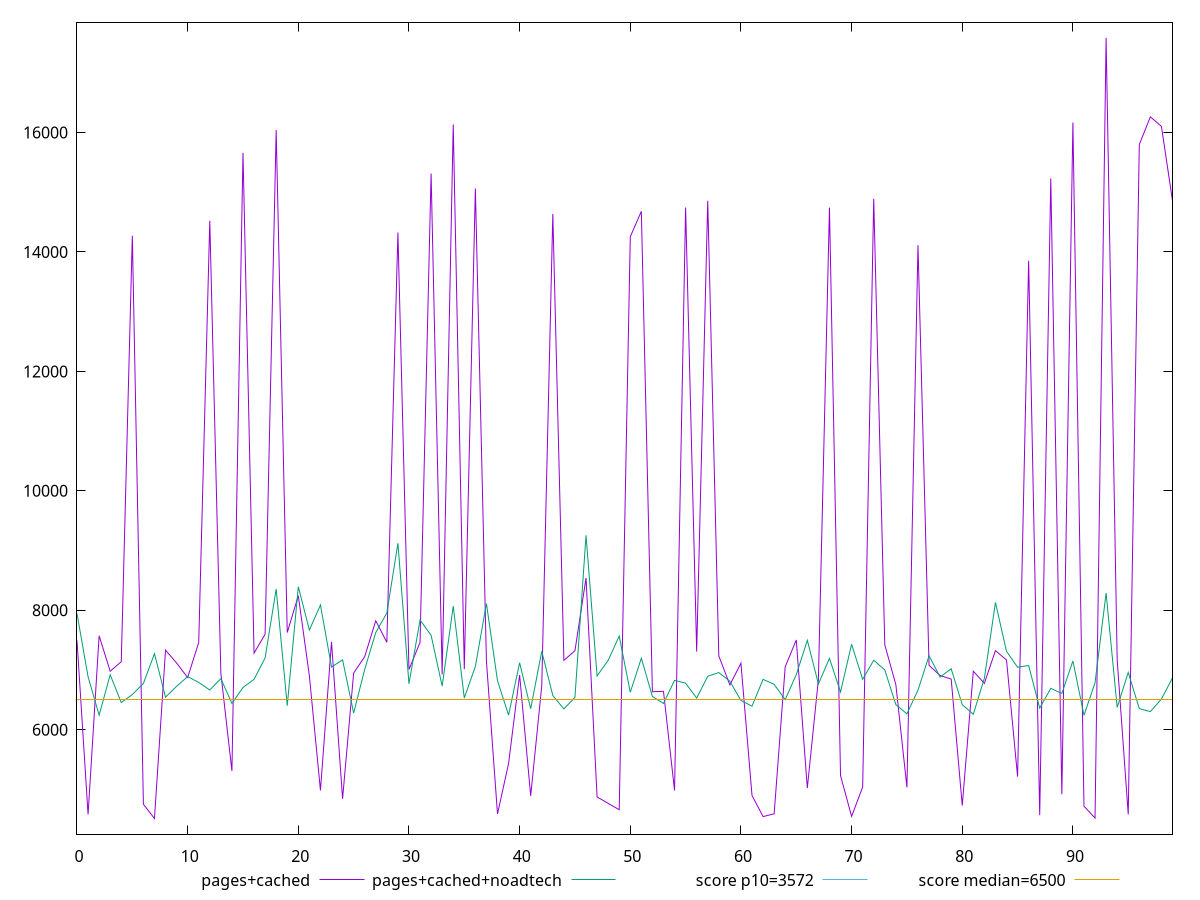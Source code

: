 reset

$pagesCached <<EOF
0 7494.531999999999
1 4582.128999999999
2 7573.011999999999
3 6979.609
4 7138.785
5 14272.422999999999
6 4752.724
7 4513.504999999999
8 7333.332
9 7116.928000000001
10 6874.024
11 7461.388999999998
12 14519.859
13 6945.344
14 5309.546999999999
15 15658.287000000004
16 7282.636999999999
17 7599.421
18 16040.035
19 7626.7919999999995
20 8243.736
21 6901.586000000001
22 4985.004
23 7470.348
24 4845.387999999999
25 6948.503999999999
26 7224.352999999999
27 7825.461000000002
28 7463.947000000001
29 14325.473999999997
30 7007.628999999999
31 7462.128
32 15312.300999999996
33 6926.6810000000005
34 16133.494000000002
35 7014.069000000001
36 15062.859000000002
37 7149.063999999999
38 4589.210999999999
39 5433.759
40 6915.911
41 4892.8279999999995
42 6735.548999999997
43 14636.355
44 7162.365
45 7322.3550000000005
46 8540.116999999998
47 4875.137000000001
48 4767.142
49 4660.740000000001
50 14254.672999999997
51 14679.86
52 6636.140999999999
53 6643.246999999999
54 4983.860000000001
55 14743.426000000003
56 7308.322999999999
57 14855.426
58 7235.307000000001
59 6750.161
60 7113.3820000000005
61 4899.816999999999
62 4545.884
63 4592.055
64 7053.910999999999
65 7502.739
66 5023.58
67 6842.439
68 14742.461000000001
69 5233.081999999999
70 4549.354
71 5040.692999999999
72 14891.04
73 7421.969000000001
74 6754.075999999999
75 5035.156
76 14113.245
77 7078.758
78 6907.137
79 6848.401
80 4731.364
81 6980.064000000001
82 6776.667000000001
83 7324.974000000001
84 7167.307999999998
85 5214.986000000001
86 13852.341999999999
87 4568.792
88 15231.009000000004
89 4920.283
90 16166.568000000001
91 4720.197999999999
92 4521.086
93 17583.37
94 7171.476000000001
95 4583.219000000001
96 15799.073
97 16260.892
98 16102.292000000003
99 14857.520000000002
EOF

$pagesCachedNoadtech <<EOF
0 7944.616000000001
1 6886.951000000001
2 6244.392999999998
3 6920.054
4 6455.402
5 6588.9028
6 6774.957000000001
7 7273.508000000001
8 6545.953000000001
9 6726.973000000001
10 6889.591999999999
11 6792.187
12 6665.3809999999985
13 6855.766
14 6440.4915999999985
15 6707.8460000000005
16 6844.397999999998
17 7202.44
18 8356.341
19 6403.016999999999
20 8394.73
21 7668.924000000002
22 8088.949000000001
23 7049.669000000001
24 7170.161
25 6278.862
26 7010.253000000001
27 7627.738000000001
28 7954.8679999999995
29 9122.077000000001
30 6768.75
31 7837.576999999999
32 7581.921
33 6729.432
34 8070.401999999999
35 6531.748999999998
36 7059.960000000001
37 8112.778000000002
38 6820.989
39 6245.655
40 7120.549000000001
41 6351.4923
42 7314.622000000001
43 6570.983
44 6348.984000000001
45 6541.010000000001
46 9255.747999999998
47 6901.367
48 7160.979
49 7569.628999999999
50 6627.226000000001
51 7197.854
52 6556.597000000001
53 6440.789
54 6826.891999999999
55 6779.6410000000005
56 6529.545
57 6895.092000000001
58 6957.221999999999
59 6811.576000000002
60 6489.713
61 6394.435999999999
62 6843.400999999999
63 6759.704
64 6503.806999999999
65 6921.759
66 7496.979000000001
67 6765.7339999999995
68 7195.079
69 6631.141999999999
70 7432.075999999999
71 6843.614000000001
72 7164.012999999999
73 7001.435999999999
74 6419.889
75 6266.950999999999
76 6662.347000000001
77 7239.84
78 6881.179999999999
79 7020.403000000001
80 6420.110999999999
81 6259.773499999998
82 6861.722999999999
83 8130.5779999999995
84 7312.517000000001
85 7047.049999999999
86 7075.249000000001
87 6362.067
88 6693.216
89 6606.780999999999
90 7152.369
91 6241.761
92 6787.836
93 8288.358
94 6374.321000000002
95 6959.394000000001
96 6354.002999999999
97 6303.474999999999
98 6513.515000000002
99 6869.287
EOF

set key outside below
set xrange [0:99]
set yrange [4252.1077:17844.7673]
set trange [4252.1077:17844.7673]
set terminal svg size 640, 520 enhanced background rgb 'white'
set output "report_00015_2021-02-09T16-11-33.973Z/first-cpu-idle/comparison/line/1_vs_2.svg"

plot $pagesCached title "pages+cached" with line, \
     $pagesCachedNoadtech title "pages+cached+noadtech" with line, \
     3572 title "score p10=3572", \
     6500 title "score median=6500"

reset
